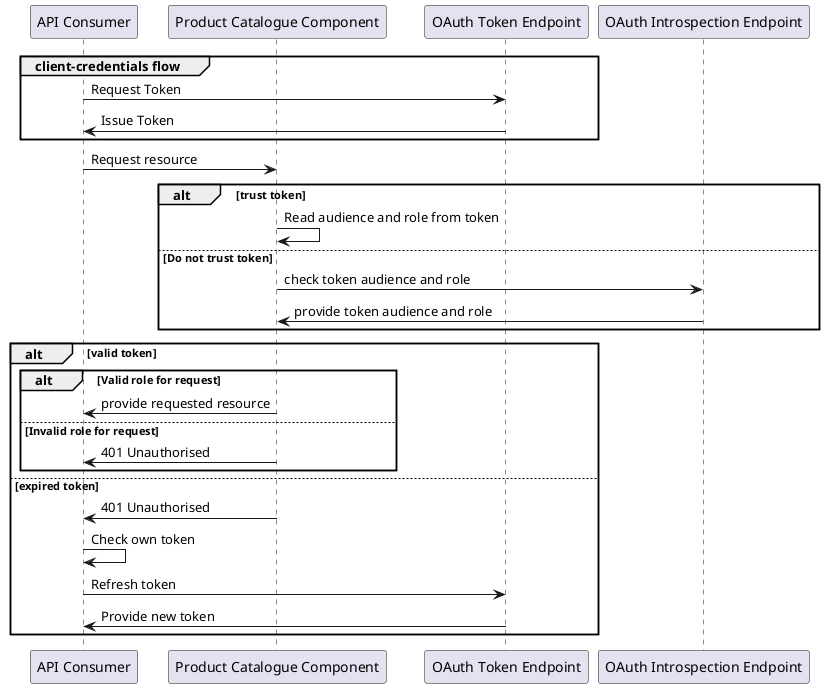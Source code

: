 @startuml
participant "API Consumer" as apiConsumer
participant prodCat as "Product Catalogue Component"
participant oauthToken as "OAuth Token Endpoint"
participant oauthIntrospection as "OAuth Introspection Endpoint"
group client-credentials flow
    apiConsumer -> oauthToken: Request Token
    apiConsumer <- oauthToken: Issue Token
end
apiConsumer -> prodCat: Request resource
alt trust token
    prodCat -> prodCat: Read audience and role from token
else Do not trust token
    prodCat -> oauthIntrospection: check token audience and role
    prodCat <- oauthIntrospection: provide token audience and role
end
alt valid token
    alt Valid role for request
        apiConsumer <- prodCat: provide requested resource
    else Invalid role for request
        apiConsumer <- prodCat: 401 Unauthorised
    end
else expired token
    apiConsumer <- prodCat: 401 Unauthorised
    apiConsumer -> apiConsumer: Check own token
    apiConsumer -> oauthToken: Refresh token
    apiConsumer <- oauthToken: Provide new token
end
@enduml